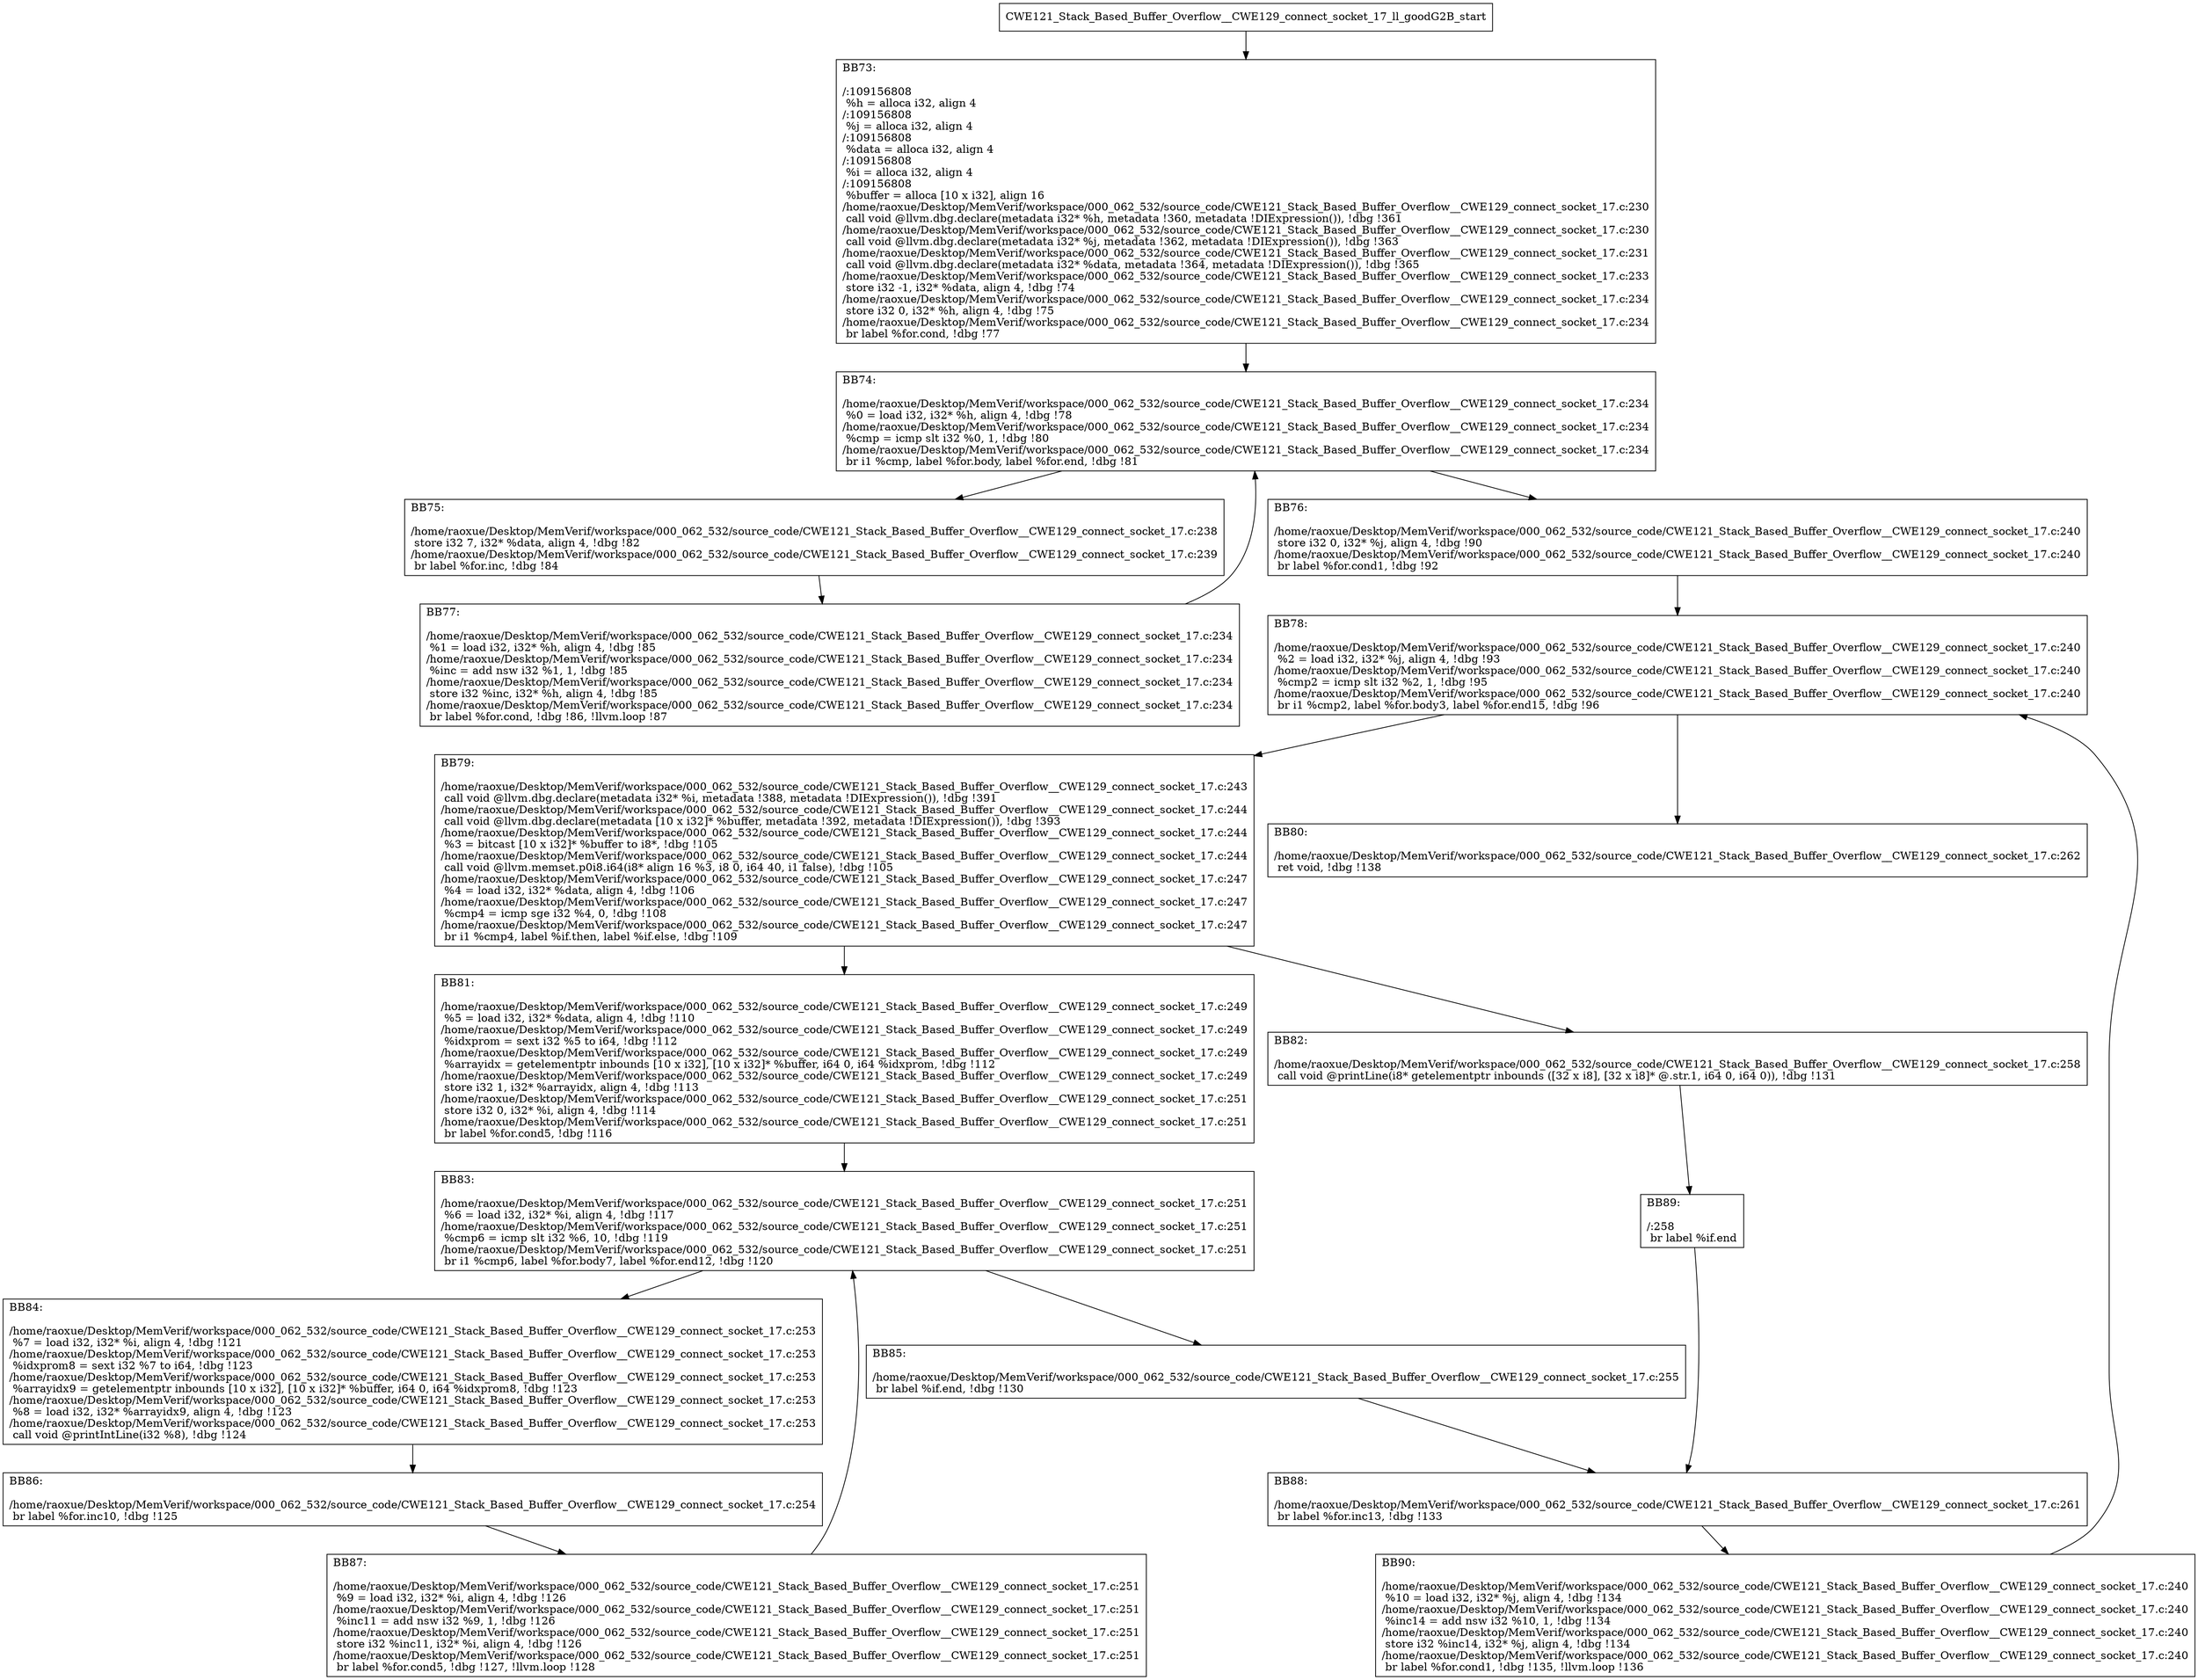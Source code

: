 digraph "CFG for'CWE121_Stack_Based_Buffer_Overflow__CWE129_connect_socket_17_ll_goodG2B' function" {
	BBCWE121_Stack_Based_Buffer_Overflow__CWE129_connect_socket_17_ll_goodG2B_start[shape=record,label="{CWE121_Stack_Based_Buffer_Overflow__CWE129_connect_socket_17_ll_goodG2B_start}"];
	BBCWE121_Stack_Based_Buffer_Overflow__CWE129_connect_socket_17_ll_goodG2B_start-> CWE121_Stack_Based_Buffer_Overflow__CWE129_connect_socket_17_ll_goodG2BBB73;
	CWE121_Stack_Based_Buffer_Overflow__CWE129_connect_socket_17_ll_goodG2BBB73 [shape=record, label="{BB73:\l\l/:109156808\l
  %h = alloca i32, align 4\l
/:109156808\l
  %j = alloca i32, align 4\l
/:109156808\l
  %data = alloca i32, align 4\l
/:109156808\l
  %i = alloca i32, align 4\l
/:109156808\l
  %buffer = alloca [10 x i32], align 16\l
/home/raoxue/Desktop/MemVerif/workspace/000_062_532/source_code/CWE121_Stack_Based_Buffer_Overflow__CWE129_connect_socket_17.c:230\l
  call void @llvm.dbg.declare(metadata i32* %h, metadata !360, metadata !DIExpression()), !dbg !361\l
/home/raoxue/Desktop/MemVerif/workspace/000_062_532/source_code/CWE121_Stack_Based_Buffer_Overflow__CWE129_connect_socket_17.c:230\l
  call void @llvm.dbg.declare(metadata i32* %j, metadata !362, metadata !DIExpression()), !dbg !363\l
/home/raoxue/Desktop/MemVerif/workspace/000_062_532/source_code/CWE121_Stack_Based_Buffer_Overflow__CWE129_connect_socket_17.c:231\l
  call void @llvm.dbg.declare(metadata i32* %data, metadata !364, metadata !DIExpression()), !dbg !365\l
/home/raoxue/Desktop/MemVerif/workspace/000_062_532/source_code/CWE121_Stack_Based_Buffer_Overflow__CWE129_connect_socket_17.c:233\l
  store i32 -1, i32* %data, align 4, !dbg !74\l
/home/raoxue/Desktop/MemVerif/workspace/000_062_532/source_code/CWE121_Stack_Based_Buffer_Overflow__CWE129_connect_socket_17.c:234\l
  store i32 0, i32* %h, align 4, !dbg !75\l
/home/raoxue/Desktop/MemVerif/workspace/000_062_532/source_code/CWE121_Stack_Based_Buffer_Overflow__CWE129_connect_socket_17.c:234\l
  br label %for.cond, !dbg !77\l
}"];
	CWE121_Stack_Based_Buffer_Overflow__CWE129_connect_socket_17_ll_goodG2BBB73-> CWE121_Stack_Based_Buffer_Overflow__CWE129_connect_socket_17_ll_goodG2BBB74;
	CWE121_Stack_Based_Buffer_Overflow__CWE129_connect_socket_17_ll_goodG2BBB74 [shape=record, label="{BB74:\l\l/home/raoxue/Desktop/MemVerif/workspace/000_062_532/source_code/CWE121_Stack_Based_Buffer_Overflow__CWE129_connect_socket_17.c:234\l
  %0 = load i32, i32* %h, align 4, !dbg !78\l
/home/raoxue/Desktop/MemVerif/workspace/000_062_532/source_code/CWE121_Stack_Based_Buffer_Overflow__CWE129_connect_socket_17.c:234\l
  %cmp = icmp slt i32 %0, 1, !dbg !80\l
/home/raoxue/Desktop/MemVerif/workspace/000_062_532/source_code/CWE121_Stack_Based_Buffer_Overflow__CWE129_connect_socket_17.c:234\l
  br i1 %cmp, label %for.body, label %for.end, !dbg !81\l
}"];
	CWE121_Stack_Based_Buffer_Overflow__CWE129_connect_socket_17_ll_goodG2BBB74-> CWE121_Stack_Based_Buffer_Overflow__CWE129_connect_socket_17_ll_goodG2BBB75;
	CWE121_Stack_Based_Buffer_Overflow__CWE129_connect_socket_17_ll_goodG2BBB74-> CWE121_Stack_Based_Buffer_Overflow__CWE129_connect_socket_17_ll_goodG2BBB76;
	CWE121_Stack_Based_Buffer_Overflow__CWE129_connect_socket_17_ll_goodG2BBB75 [shape=record, label="{BB75:\l\l/home/raoxue/Desktop/MemVerif/workspace/000_062_532/source_code/CWE121_Stack_Based_Buffer_Overflow__CWE129_connect_socket_17.c:238\l
  store i32 7, i32* %data, align 4, !dbg !82\l
/home/raoxue/Desktop/MemVerif/workspace/000_062_532/source_code/CWE121_Stack_Based_Buffer_Overflow__CWE129_connect_socket_17.c:239\l
  br label %for.inc, !dbg !84\l
}"];
	CWE121_Stack_Based_Buffer_Overflow__CWE129_connect_socket_17_ll_goodG2BBB75-> CWE121_Stack_Based_Buffer_Overflow__CWE129_connect_socket_17_ll_goodG2BBB77;
	CWE121_Stack_Based_Buffer_Overflow__CWE129_connect_socket_17_ll_goodG2BBB77 [shape=record, label="{BB77:\l\l/home/raoxue/Desktop/MemVerif/workspace/000_062_532/source_code/CWE121_Stack_Based_Buffer_Overflow__CWE129_connect_socket_17.c:234\l
  %1 = load i32, i32* %h, align 4, !dbg !85\l
/home/raoxue/Desktop/MemVerif/workspace/000_062_532/source_code/CWE121_Stack_Based_Buffer_Overflow__CWE129_connect_socket_17.c:234\l
  %inc = add nsw i32 %1, 1, !dbg !85\l
/home/raoxue/Desktop/MemVerif/workspace/000_062_532/source_code/CWE121_Stack_Based_Buffer_Overflow__CWE129_connect_socket_17.c:234\l
  store i32 %inc, i32* %h, align 4, !dbg !85\l
/home/raoxue/Desktop/MemVerif/workspace/000_062_532/source_code/CWE121_Stack_Based_Buffer_Overflow__CWE129_connect_socket_17.c:234\l
  br label %for.cond, !dbg !86, !llvm.loop !87\l
}"];
	CWE121_Stack_Based_Buffer_Overflow__CWE129_connect_socket_17_ll_goodG2BBB77-> CWE121_Stack_Based_Buffer_Overflow__CWE129_connect_socket_17_ll_goodG2BBB74;
	CWE121_Stack_Based_Buffer_Overflow__CWE129_connect_socket_17_ll_goodG2BBB76 [shape=record, label="{BB76:\l\l/home/raoxue/Desktop/MemVerif/workspace/000_062_532/source_code/CWE121_Stack_Based_Buffer_Overflow__CWE129_connect_socket_17.c:240\l
  store i32 0, i32* %j, align 4, !dbg !90\l
/home/raoxue/Desktop/MemVerif/workspace/000_062_532/source_code/CWE121_Stack_Based_Buffer_Overflow__CWE129_connect_socket_17.c:240\l
  br label %for.cond1, !dbg !92\l
}"];
	CWE121_Stack_Based_Buffer_Overflow__CWE129_connect_socket_17_ll_goodG2BBB76-> CWE121_Stack_Based_Buffer_Overflow__CWE129_connect_socket_17_ll_goodG2BBB78;
	CWE121_Stack_Based_Buffer_Overflow__CWE129_connect_socket_17_ll_goodG2BBB78 [shape=record, label="{BB78:\l\l/home/raoxue/Desktop/MemVerif/workspace/000_062_532/source_code/CWE121_Stack_Based_Buffer_Overflow__CWE129_connect_socket_17.c:240\l
  %2 = load i32, i32* %j, align 4, !dbg !93\l
/home/raoxue/Desktop/MemVerif/workspace/000_062_532/source_code/CWE121_Stack_Based_Buffer_Overflow__CWE129_connect_socket_17.c:240\l
  %cmp2 = icmp slt i32 %2, 1, !dbg !95\l
/home/raoxue/Desktop/MemVerif/workspace/000_062_532/source_code/CWE121_Stack_Based_Buffer_Overflow__CWE129_connect_socket_17.c:240\l
  br i1 %cmp2, label %for.body3, label %for.end15, !dbg !96\l
}"];
	CWE121_Stack_Based_Buffer_Overflow__CWE129_connect_socket_17_ll_goodG2BBB78-> CWE121_Stack_Based_Buffer_Overflow__CWE129_connect_socket_17_ll_goodG2BBB79;
	CWE121_Stack_Based_Buffer_Overflow__CWE129_connect_socket_17_ll_goodG2BBB78-> CWE121_Stack_Based_Buffer_Overflow__CWE129_connect_socket_17_ll_goodG2BBB80;
	CWE121_Stack_Based_Buffer_Overflow__CWE129_connect_socket_17_ll_goodG2BBB79 [shape=record, label="{BB79:\l\l/home/raoxue/Desktop/MemVerif/workspace/000_062_532/source_code/CWE121_Stack_Based_Buffer_Overflow__CWE129_connect_socket_17.c:243\l
  call void @llvm.dbg.declare(metadata i32* %i, metadata !388, metadata !DIExpression()), !dbg !391\l
/home/raoxue/Desktop/MemVerif/workspace/000_062_532/source_code/CWE121_Stack_Based_Buffer_Overflow__CWE129_connect_socket_17.c:244\l
  call void @llvm.dbg.declare(metadata [10 x i32]* %buffer, metadata !392, metadata !DIExpression()), !dbg !393\l
/home/raoxue/Desktop/MemVerif/workspace/000_062_532/source_code/CWE121_Stack_Based_Buffer_Overflow__CWE129_connect_socket_17.c:244\l
  %3 = bitcast [10 x i32]* %buffer to i8*, !dbg !105\l
/home/raoxue/Desktop/MemVerif/workspace/000_062_532/source_code/CWE121_Stack_Based_Buffer_Overflow__CWE129_connect_socket_17.c:244\l
  call void @llvm.memset.p0i8.i64(i8* align 16 %3, i8 0, i64 40, i1 false), !dbg !105\l
/home/raoxue/Desktop/MemVerif/workspace/000_062_532/source_code/CWE121_Stack_Based_Buffer_Overflow__CWE129_connect_socket_17.c:247\l
  %4 = load i32, i32* %data, align 4, !dbg !106\l
/home/raoxue/Desktop/MemVerif/workspace/000_062_532/source_code/CWE121_Stack_Based_Buffer_Overflow__CWE129_connect_socket_17.c:247\l
  %cmp4 = icmp sge i32 %4, 0, !dbg !108\l
/home/raoxue/Desktop/MemVerif/workspace/000_062_532/source_code/CWE121_Stack_Based_Buffer_Overflow__CWE129_connect_socket_17.c:247\l
  br i1 %cmp4, label %if.then, label %if.else, !dbg !109\l
}"];
	CWE121_Stack_Based_Buffer_Overflow__CWE129_connect_socket_17_ll_goodG2BBB79-> CWE121_Stack_Based_Buffer_Overflow__CWE129_connect_socket_17_ll_goodG2BBB81;
	CWE121_Stack_Based_Buffer_Overflow__CWE129_connect_socket_17_ll_goodG2BBB79-> CWE121_Stack_Based_Buffer_Overflow__CWE129_connect_socket_17_ll_goodG2BBB82;
	CWE121_Stack_Based_Buffer_Overflow__CWE129_connect_socket_17_ll_goodG2BBB81 [shape=record, label="{BB81:\l\l/home/raoxue/Desktop/MemVerif/workspace/000_062_532/source_code/CWE121_Stack_Based_Buffer_Overflow__CWE129_connect_socket_17.c:249\l
  %5 = load i32, i32* %data, align 4, !dbg !110\l
/home/raoxue/Desktop/MemVerif/workspace/000_062_532/source_code/CWE121_Stack_Based_Buffer_Overflow__CWE129_connect_socket_17.c:249\l
  %idxprom = sext i32 %5 to i64, !dbg !112\l
/home/raoxue/Desktop/MemVerif/workspace/000_062_532/source_code/CWE121_Stack_Based_Buffer_Overflow__CWE129_connect_socket_17.c:249\l
  %arrayidx = getelementptr inbounds [10 x i32], [10 x i32]* %buffer, i64 0, i64 %idxprom, !dbg !112\l
/home/raoxue/Desktop/MemVerif/workspace/000_062_532/source_code/CWE121_Stack_Based_Buffer_Overflow__CWE129_connect_socket_17.c:249\l
  store i32 1, i32* %arrayidx, align 4, !dbg !113\l
/home/raoxue/Desktop/MemVerif/workspace/000_062_532/source_code/CWE121_Stack_Based_Buffer_Overflow__CWE129_connect_socket_17.c:251\l
  store i32 0, i32* %i, align 4, !dbg !114\l
/home/raoxue/Desktop/MemVerif/workspace/000_062_532/source_code/CWE121_Stack_Based_Buffer_Overflow__CWE129_connect_socket_17.c:251\l
  br label %for.cond5, !dbg !116\l
}"];
	CWE121_Stack_Based_Buffer_Overflow__CWE129_connect_socket_17_ll_goodG2BBB81-> CWE121_Stack_Based_Buffer_Overflow__CWE129_connect_socket_17_ll_goodG2BBB83;
	CWE121_Stack_Based_Buffer_Overflow__CWE129_connect_socket_17_ll_goodG2BBB83 [shape=record, label="{BB83:\l\l/home/raoxue/Desktop/MemVerif/workspace/000_062_532/source_code/CWE121_Stack_Based_Buffer_Overflow__CWE129_connect_socket_17.c:251\l
  %6 = load i32, i32* %i, align 4, !dbg !117\l
/home/raoxue/Desktop/MemVerif/workspace/000_062_532/source_code/CWE121_Stack_Based_Buffer_Overflow__CWE129_connect_socket_17.c:251\l
  %cmp6 = icmp slt i32 %6, 10, !dbg !119\l
/home/raoxue/Desktop/MemVerif/workspace/000_062_532/source_code/CWE121_Stack_Based_Buffer_Overflow__CWE129_connect_socket_17.c:251\l
  br i1 %cmp6, label %for.body7, label %for.end12, !dbg !120\l
}"];
	CWE121_Stack_Based_Buffer_Overflow__CWE129_connect_socket_17_ll_goodG2BBB83-> CWE121_Stack_Based_Buffer_Overflow__CWE129_connect_socket_17_ll_goodG2BBB84;
	CWE121_Stack_Based_Buffer_Overflow__CWE129_connect_socket_17_ll_goodG2BBB83-> CWE121_Stack_Based_Buffer_Overflow__CWE129_connect_socket_17_ll_goodG2BBB85;
	CWE121_Stack_Based_Buffer_Overflow__CWE129_connect_socket_17_ll_goodG2BBB84 [shape=record, label="{BB84:\l\l/home/raoxue/Desktop/MemVerif/workspace/000_062_532/source_code/CWE121_Stack_Based_Buffer_Overflow__CWE129_connect_socket_17.c:253\l
  %7 = load i32, i32* %i, align 4, !dbg !121\l
/home/raoxue/Desktop/MemVerif/workspace/000_062_532/source_code/CWE121_Stack_Based_Buffer_Overflow__CWE129_connect_socket_17.c:253\l
  %idxprom8 = sext i32 %7 to i64, !dbg !123\l
/home/raoxue/Desktop/MemVerif/workspace/000_062_532/source_code/CWE121_Stack_Based_Buffer_Overflow__CWE129_connect_socket_17.c:253\l
  %arrayidx9 = getelementptr inbounds [10 x i32], [10 x i32]* %buffer, i64 0, i64 %idxprom8, !dbg !123\l
/home/raoxue/Desktop/MemVerif/workspace/000_062_532/source_code/CWE121_Stack_Based_Buffer_Overflow__CWE129_connect_socket_17.c:253\l
  %8 = load i32, i32* %arrayidx9, align 4, !dbg !123\l
/home/raoxue/Desktop/MemVerif/workspace/000_062_532/source_code/CWE121_Stack_Based_Buffer_Overflow__CWE129_connect_socket_17.c:253\l
  call void @printIntLine(i32 %8), !dbg !124\l
}"];
	CWE121_Stack_Based_Buffer_Overflow__CWE129_connect_socket_17_ll_goodG2BBB84-> CWE121_Stack_Based_Buffer_Overflow__CWE129_connect_socket_17_ll_goodG2BBB86;
	CWE121_Stack_Based_Buffer_Overflow__CWE129_connect_socket_17_ll_goodG2BBB86 [shape=record, label="{BB86:\l\l/home/raoxue/Desktop/MemVerif/workspace/000_062_532/source_code/CWE121_Stack_Based_Buffer_Overflow__CWE129_connect_socket_17.c:254\l
  br label %for.inc10, !dbg !125\l
}"];
	CWE121_Stack_Based_Buffer_Overflow__CWE129_connect_socket_17_ll_goodG2BBB86-> CWE121_Stack_Based_Buffer_Overflow__CWE129_connect_socket_17_ll_goodG2BBB87;
	CWE121_Stack_Based_Buffer_Overflow__CWE129_connect_socket_17_ll_goodG2BBB87 [shape=record, label="{BB87:\l\l/home/raoxue/Desktop/MemVerif/workspace/000_062_532/source_code/CWE121_Stack_Based_Buffer_Overflow__CWE129_connect_socket_17.c:251\l
  %9 = load i32, i32* %i, align 4, !dbg !126\l
/home/raoxue/Desktop/MemVerif/workspace/000_062_532/source_code/CWE121_Stack_Based_Buffer_Overflow__CWE129_connect_socket_17.c:251\l
  %inc11 = add nsw i32 %9, 1, !dbg !126\l
/home/raoxue/Desktop/MemVerif/workspace/000_062_532/source_code/CWE121_Stack_Based_Buffer_Overflow__CWE129_connect_socket_17.c:251\l
  store i32 %inc11, i32* %i, align 4, !dbg !126\l
/home/raoxue/Desktop/MemVerif/workspace/000_062_532/source_code/CWE121_Stack_Based_Buffer_Overflow__CWE129_connect_socket_17.c:251\l
  br label %for.cond5, !dbg !127, !llvm.loop !128\l
}"];
	CWE121_Stack_Based_Buffer_Overflow__CWE129_connect_socket_17_ll_goodG2BBB87-> CWE121_Stack_Based_Buffer_Overflow__CWE129_connect_socket_17_ll_goodG2BBB83;
	CWE121_Stack_Based_Buffer_Overflow__CWE129_connect_socket_17_ll_goodG2BBB85 [shape=record, label="{BB85:\l\l/home/raoxue/Desktop/MemVerif/workspace/000_062_532/source_code/CWE121_Stack_Based_Buffer_Overflow__CWE129_connect_socket_17.c:255\l
  br label %if.end, !dbg !130\l
}"];
	CWE121_Stack_Based_Buffer_Overflow__CWE129_connect_socket_17_ll_goodG2BBB85-> CWE121_Stack_Based_Buffer_Overflow__CWE129_connect_socket_17_ll_goodG2BBB88;
	CWE121_Stack_Based_Buffer_Overflow__CWE129_connect_socket_17_ll_goodG2BBB82 [shape=record, label="{BB82:\l\l/home/raoxue/Desktop/MemVerif/workspace/000_062_532/source_code/CWE121_Stack_Based_Buffer_Overflow__CWE129_connect_socket_17.c:258\l
  call void @printLine(i8* getelementptr inbounds ([32 x i8], [32 x i8]* @.str.1, i64 0, i64 0)), !dbg !131\l
}"];
	CWE121_Stack_Based_Buffer_Overflow__CWE129_connect_socket_17_ll_goodG2BBB82-> CWE121_Stack_Based_Buffer_Overflow__CWE129_connect_socket_17_ll_goodG2BBB89;
	CWE121_Stack_Based_Buffer_Overflow__CWE129_connect_socket_17_ll_goodG2BBB89 [shape=record, label="{BB89:\l\l/:258\l
  br label %if.end\l
}"];
	CWE121_Stack_Based_Buffer_Overflow__CWE129_connect_socket_17_ll_goodG2BBB89-> CWE121_Stack_Based_Buffer_Overflow__CWE129_connect_socket_17_ll_goodG2BBB88;
	CWE121_Stack_Based_Buffer_Overflow__CWE129_connect_socket_17_ll_goodG2BBB88 [shape=record, label="{BB88:\l\l/home/raoxue/Desktop/MemVerif/workspace/000_062_532/source_code/CWE121_Stack_Based_Buffer_Overflow__CWE129_connect_socket_17.c:261\l
  br label %for.inc13, !dbg !133\l
}"];
	CWE121_Stack_Based_Buffer_Overflow__CWE129_connect_socket_17_ll_goodG2BBB88-> CWE121_Stack_Based_Buffer_Overflow__CWE129_connect_socket_17_ll_goodG2BBB90;
	CWE121_Stack_Based_Buffer_Overflow__CWE129_connect_socket_17_ll_goodG2BBB90 [shape=record, label="{BB90:\l\l/home/raoxue/Desktop/MemVerif/workspace/000_062_532/source_code/CWE121_Stack_Based_Buffer_Overflow__CWE129_connect_socket_17.c:240\l
  %10 = load i32, i32* %j, align 4, !dbg !134\l
/home/raoxue/Desktop/MemVerif/workspace/000_062_532/source_code/CWE121_Stack_Based_Buffer_Overflow__CWE129_connect_socket_17.c:240\l
  %inc14 = add nsw i32 %10, 1, !dbg !134\l
/home/raoxue/Desktop/MemVerif/workspace/000_062_532/source_code/CWE121_Stack_Based_Buffer_Overflow__CWE129_connect_socket_17.c:240\l
  store i32 %inc14, i32* %j, align 4, !dbg !134\l
/home/raoxue/Desktop/MemVerif/workspace/000_062_532/source_code/CWE121_Stack_Based_Buffer_Overflow__CWE129_connect_socket_17.c:240\l
  br label %for.cond1, !dbg !135, !llvm.loop !136\l
}"];
	CWE121_Stack_Based_Buffer_Overflow__CWE129_connect_socket_17_ll_goodG2BBB90-> CWE121_Stack_Based_Buffer_Overflow__CWE129_connect_socket_17_ll_goodG2BBB78;
	CWE121_Stack_Based_Buffer_Overflow__CWE129_connect_socket_17_ll_goodG2BBB80 [shape=record, label="{BB80:\l\l/home/raoxue/Desktop/MemVerif/workspace/000_062_532/source_code/CWE121_Stack_Based_Buffer_Overflow__CWE129_connect_socket_17.c:262\l
  ret void, !dbg !138\l
}"];
}
